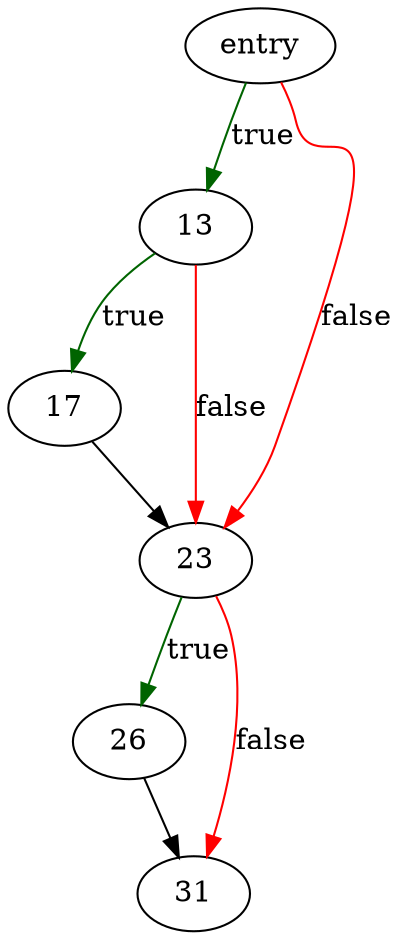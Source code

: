 digraph "walLimitSize" {
	// Node definitions.
	2 [label=entry];
	13;
	17;
	23;
	26;
	31;

	// Edge definitions.
	2 -> 13 [
		color=darkgreen
		label=true
	];
	2 -> 23 [
		color=red
		label=false
	];
	13 -> 17 [
		color=darkgreen
		label=true
	];
	13 -> 23 [
		color=red
		label=false
	];
	17 -> 23;
	23 -> 26 [
		color=darkgreen
		label=true
	];
	23 -> 31 [
		color=red
		label=false
	];
	26 -> 31;
}